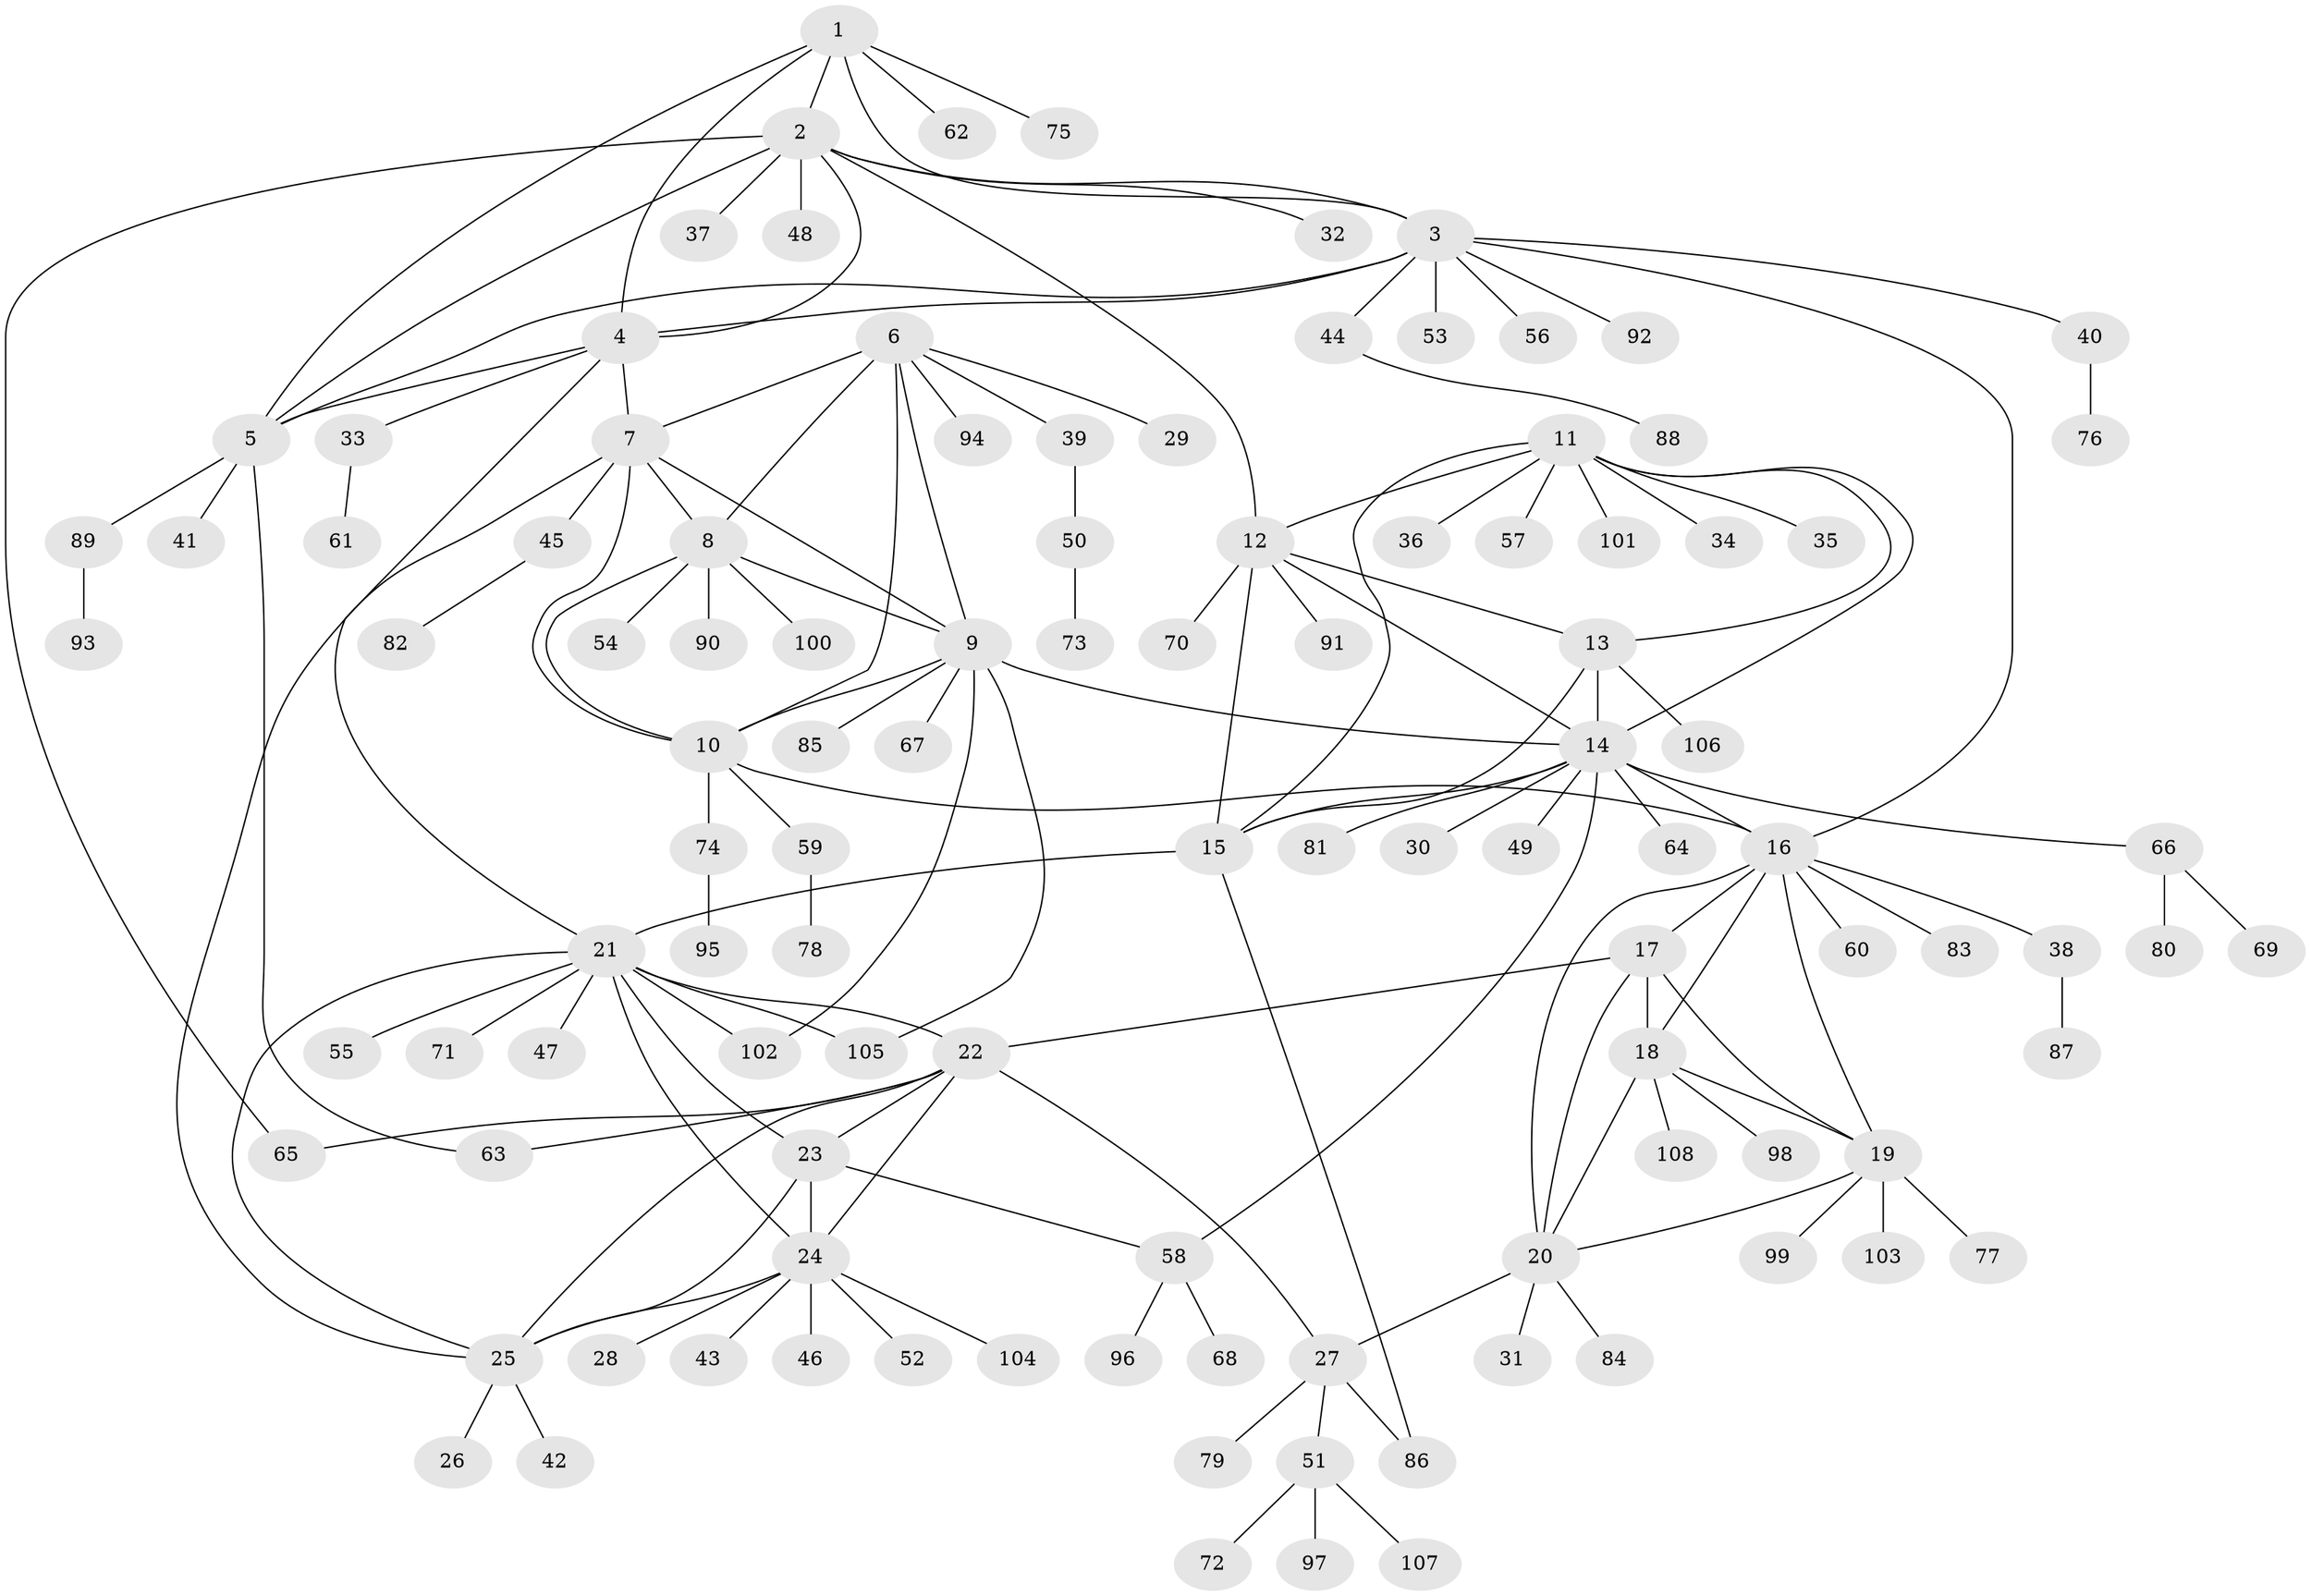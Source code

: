 // coarse degree distribution, {4: 0.047619047619047616, 11: 0.023809523809523808, 9: 0.03571428571428571, 6: 0.047619047619047616, 5: 0.011904761904761904, 13: 0.011904761904761904, 2: 0.10714285714285714, 10: 0.011904761904761904, 7: 0.03571428571428571, 1: 0.6547619047619048, 3: 0.011904761904761904}
// Generated by graph-tools (version 1.1) at 2025/52/02/27/25 19:52:14]
// undirected, 108 vertices, 150 edges
graph export_dot {
graph [start="1"]
  node [color=gray90,style=filled];
  1;
  2;
  3;
  4;
  5;
  6;
  7;
  8;
  9;
  10;
  11;
  12;
  13;
  14;
  15;
  16;
  17;
  18;
  19;
  20;
  21;
  22;
  23;
  24;
  25;
  26;
  27;
  28;
  29;
  30;
  31;
  32;
  33;
  34;
  35;
  36;
  37;
  38;
  39;
  40;
  41;
  42;
  43;
  44;
  45;
  46;
  47;
  48;
  49;
  50;
  51;
  52;
  53;
  54;
  55;
  56;
  57;
  58;
  59;
  60;
  61;
  62;
  63;
  64;
  65;
  66;
  67;
  68;
  69;
  70;
  71;
  72;
  73;
  74;
  75;
  76;
  77;
  78;
  79;
  80;
  81;
  82;
  83;
  84;
  85;
  86;
  87;
  88;
  89;
  90;
  91;
  92;
  93;
  94;
  95;
  96;
  97;
  98;
  99;
  100;
  101;
  102;
  103;
  104;
  105;
  106;
  107;
  108;
  1 -- 2;
  1 -- 3;
  1 -- 4;
  1 -- 5;
  1 -- 62;
  1 -- 75;
  2 -- 3;
  2 -- 4;
  2 -- 5;
  2 -- 12;
  2 -- 32;
  2 -- 37;
  2 -- 48;
  2 -- 65;
  3 -- 4;
  3 -- 5;
  3 -- 16;
  3 -- 40;
  3 -- 44;
  3 -- 53;
  3 -- 56;
  3 -- 92;
  4 -- 5;
  4 -- 7;
  4 -- 21;
  4 -- 33;
  5 -- 41;
  5 -- 63;
  5 -- 89;
  6 -- 7;
  6 -- 8;
  6 -- 9;
  6 -- 10;
  6 -- 29;
  6 -- 39;
  6 -- 94;
  7 -- 8;
  7 -- 9;
  7 -- 10;
  7 -- 25;
  7 -- 45;
  8 -- 9;
  8 -- 10;
  8 -- 54;
  8 -- 90;
  8 -- 100;
  9 -- 10;
  9 -- 14;
  9 -- 67;
  9 -- 85;
  9 -- 102;
  9 -- 105;
  10 -- 16;
  10 -- 59;
  10 -- 74;
  11 -- 12;
  11 -- 13;
  11 -- 14;
  11 -- 15;
  11 -- 34;
  11 -- 35;
  11 -- 36;
  11 -- 57;
  11 -- 101;
  12 -- 13;
  12 -- 14;
  12 -- 15;
  12 -- 70;
  12 -- 91;
  13 -- 14;
  13 -- 15;
  13 -- 106;
  14 -- 15;
  14 -- 16;
  14 -- 30;
  14 -- 49;
  14 -- 58;
  14 -- 64;
  14 -- 66;
  14 -- 81;
  15 -- 21;
  15 -- 86;
  16 -- 17;
  16 -- 18;
  16 -- 19;
  16 -- 20;
  16 -- 38;
  16 -- 60;
  16 -- 83;
  17 -- 18;
  17 -- 19;
  17 -- 20;
  17 -- 22;
  18 -- 19;
  18 -- 20;
  18 -- 98;
  18 -- 108;
  19 -- 20;
  19 -- 77;
  19 -- 99;
  19 -- 103;
  20 -- 27;
  20 -- 31;
  20 -- 84;
  21 -- 22;
  21 -- 23;
  21 -- 24;
  21 -- 25;
  21 -- 47;
  21 -- 55;
  21 -- 71;
  21 -- 102;
  21 -- 105;
  22 -- 23;
  22 -- 24;
  22 -- 25;
  22 -- 27;
  22 -- 63;
  22 -- 65;
  23 -- 24;
  23 -- 25;
  23 -- 58;
  24 -- 25;
  24 -- 28;
  24 -- 43;
  24 -- 46;
  24 -- 52;
  24 -- 104;
  25 -- 26;
  25 -- 42;
  27 -- 51;
  27 -- 79;
  27 -- 86;
  33 -- 61;
  38 -- 87;
  39 -- 50;
  40 -- 76;
  44 -- 88;
  45 -- 82;
  50 -- 73;
  51 -- 72;
  51 -- 97;
  51 -- 107;
  58 -- 68;
  58 -- 96;
  59 -- 78;
  66 -- 69;
  66 -- 80;
  74 -- 95;
  89 -- 93;
}
